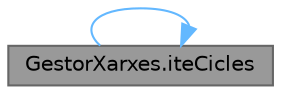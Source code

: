 digraph "GestorXarxes.iteCicles"
{
 // LATEX_PDF_SIZE
  bgcolor="transparent";
  edge [fontname=Helvetica,fontsize=10,labelfontname=Helvetica,labelfontsize=10];
  node [fontname=Helvetica,fontsize=10,shape=box,height=0.2,width=0.4];
  rankdir="LR";
  Node1 [id="Node000001",label="GestorXarxes.iteCicles",height=0.2,width=0.4,color="gray40", fillcolor="grey60", style="filled", fontcolor="black",tooltip="Part recursiva de la funció teCicles,."];
  Node1 -> Node1 [id="edge1_Node000001_Node000001",color="steelblue1",style="solid",tooltip=" "];
}
